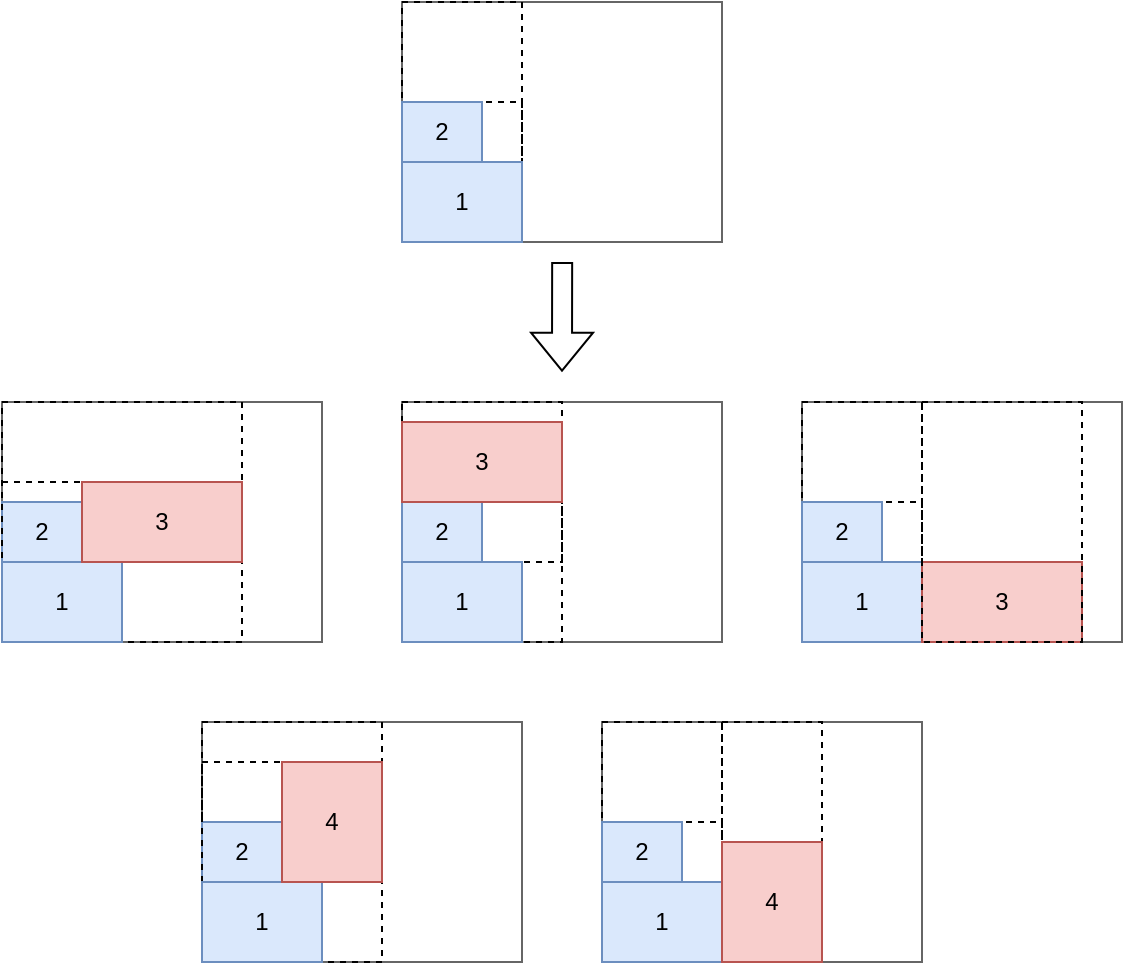 <mxfile version="14.5.1" type="device"><diagram name="Page-1" id="02KkKBvZYiK5bZEBiGTV"><mxGraphModel dx="1086" dy="806" grid="1" gridSize="10" guides="1" tooltips="1" connect="1" arrows="1" fold="1" page="1" pageScale="1" pageWidth="827" pageHeight="1169" math="0" shadow="0"><root><mxCell id="0"/><mxCell id="1" parent="0"/><mxCell id="CQNNevvyEcYj0mLTg0n_-9" value="" style="rounded=0;whiteSpace=wrap;html=1;fillColor=none;" vertex="1" parent="1"><mxGeometry x="300" y="480" width="160" height="120" as="geometry"/></mxCell><mxCell id="CQNNevvyEcYj0mLTg0n_-10" value="" style="rounded=0;whiteSpace=wrap;html=1;strokeColor=#666666;fontColor=#333333;fillColor=none;" vertex="1" parent="1"><mxGeometry x="300" y="480" width="160" height="120" as="geometry"/></mxCell><mxCell id="CQNNevvyEcYj0mLTg0n_-6" value="" style="rounded=0;whiteSpace=wrap;html=1;fillColor=none;" vertex="1" parent="1"><mxGeometry x="100" y="480" width="160" height="120" as="geometry"/></mxCell><mxCell id="CQNNevvyEcYj0mLTg0n_-22" value="" style="rounded=0;whiteSpace=wrap;html=1;dashed=1;fillColor=none;" vertex="1" parent="1"><mxGeometry x="360" y="480" width="50" height="120" as="geometry"/></mxCell><mxCell id="5AkJl21SohtviDNOWUPs-58" value="" style="rounded=0;whiteSpace=wrap;html=1;strokeColor=#666666;fontColor=#333333;fillColor=none;" parent="1" vertex="1"><mxGeometry y="320" width="160" height="120" as="geometry"/></mxCell><mxCell id="5AkJl21SohtviDNOWUPs-60" value="" style="rounded=0;whiteSpace=wrap;html=1;dashed=1;fillColor=none;" parent="1" vertex="1"><mxGeometry y="320" width="120" height="120" as="geometry"/></mxCell><mxCell id="5AkJl21SohtviDNOWUPs-62" value="2" style="rounded=0;whiteSpace=wrap;html=1;fillColor=#dae8fc;strokeColor=#6c8ebf;" parent="1" vertex="1"><mxGeometry y="370" width="40" height="30" as="geometry"/></mxCell><mxCell id="5AkJl21SohtviDNOWUPs-70" value="" style="rounded=0;whiteSpace=wrap;html=1;strokeColor=#666666;fontColor=#333333;fillColor=none;" parent="1" vertex="1"><mxGeometry x="200" y="320" width="160" height="120" as="geometry"/></mxCell><mxCell id="5AkJl21SohtviDNOWUPs-72" value="" style="rounded=0;whiteSpace=wrap;html=1;dashed=1;fillColor=none;" parent="1" vertex="1"><mxGeometry x="200" y="320" width="80" height="120" as="geometry"/></mxCell><mxCell id="5AkJl21SohtviDNOWUPs-1" value="" style="rounded=0;whiteSpace=wrap;html=1;fillColor=none;" parent="1" vertex="1"><mxGeometry x="200" y="120" width="160" height="120" as="geometry"/></mxCell><mxCell id="bIdFU6kN4nmyQjjKajAd-1" value="" style="rounded=0;whiteSpace=wrap;html=1;strokeColor=#666666;fontColor=#333333;fillColor=none;" parent="1" vertex="1"><mxGeometry x="200" y="120" width="160" height="120" as="geometry"/></mxCell><mxCell id="5AkJl21SohtviDNOWUPs-27" value="" style="rounded=0;whiteSpace=wrap;html=1;dashed=1;fillColor=none;" parent="1" vertex="1"><mxGeometry x="200" y="170" width="60" height="30" as="geometry"/></mxCell><mxCell id="5AkJl21SohtviDNOWUPs-26" value="" style="rounded=0;whiteSpace=wrap;html=1;dashed=1;fillColor=none;" parent="1" vertex="1"><mxGeometry x="200" y="120" width="60" height="120" as="geometry"/></mxCell><mxCell id="bIdFU6kN4nmyQjjKajAd-2" value="1" style="rounded=0;whiteSpace=wrap;html=1;fillColor=#dae8fc;strokeColor=#6c8ebf;" parent="1" vertex="1"><mxGeometry x="200" y="200" width="60" height="40" as="geometry"/></mxCell><mxCell id="bIdFU6kN4nmyQjjKajAd-3" value="2" style="rounded=0;whiteSpace=wrap;html=1;fillColor=#dae8fc;strokeColor=#6c8ebf;" parent="1" vertex="1"><mxGeometry x="200" y="170" width="40" height="30" as="geometry"/></mxCell><mxCell id="bIdFU6kN4nmyQjjKajAd-44" value="" style="shape=flexArrow;endArrow=classic;html=1;rounded=0;entryX=0.437;entryY=-0.043;entryDx=0;entryDy=0;entryPerimeter=0;" parent="1" edge="1"><mxGeometry width="50" height="50" relative="1" as="geometry"><mxPoint x="280.08" y="250" as="sourcePoint"/><mxPoint x="280.0" y="304.84" as="targetPoint"/></mxGeometry></mxCell><mxCell id="5AkJl21SohtviDNOWUPs-59" value="" style="rounded=0;whiteSpace=wrap;html=1;dashed=1;fillColor=none;" parent="1" vertex="1"><mxGeometry y="360" width="120" height="40" as="geometry"/></mxCell><mxCell id="5AkJl21SohtviDNOWUPs-61" value="1" style="rounded=0;whiteSpace=wrap;html=1;fillColor=#dae8fc;strokeColor=#6c8ebf;" parent="1" vertex="1"><mxGeometry y="400" width="60" height="40" as="geometry"/></mxCell><mxCell id="5AkJl21SohtviDNOWUPs-63" value="" style="rounded=0;whiteSpace=wrap;html=1;fillColor=none;" parent="1" vertex="1"><mxGeometry x="400" y="320" width="160" height="120" as="geometry"/></mxCell><mxCell id="5AkJl21SohtviDNOWUPs-64" value="" style="rounded=0;whiteSpace=wrap;html=1;strokeColor=#666666;fontColor=#333333;fillColor=none;" parent="1" vertex="1"><mxGeometry x="400" y="320" width="160" height="120" as="geometry"/></mxCell><mxCell id="5AkJl21SohtviDNOWUPs-65" value="" style="rounded=0;whiteSpace=wrap;html=1;dashed=1;fillColor=none;" parent="1" vertex="1"><mxGeometry x="400" y="370" width="60" height="30" as="geometry"/></mxCell><mxCell id="5AkJl21SohtviDNOWUPs-66" value="" style="rounded=0;whiteSpace=wrap;html=1;dashed=1;fillColor=none;" parent="1" vertex="1"><mxGeometry x="400" y="320" width="60" height="120" as="geometry"/></mxCell><mxCell id="5AkJl21SohtviDNOWUPs-67" value="1" style="rounded=0;whiteSpace=wrap;html=1;fillColor=#dae8fc;strokeColor=#6c8ebf;" parent="1" vertex="1"><mxGeometry x="400" y="400" width="60" height="40" as="geometry"/></mxCell><mxCell id="5AkJl21SohtviDNOWUPs-68" value="2" style="rounded=0;whiteSpace=wrap;html=1;fillColor=#dae8fc;strokeColor=#6c8ebf;" parent="1" vertex="1"><mxGeometry x="400" y="370" width="40" height="30" as="geometry"/></mxCell><mxCell id="5AkJl21SohtviDNOWUPs-71" value="" style="rounded=0;whiteSpace=wrap;html=1;dashed=1;fillColor=none;" parent="1" vertex="1"><mxGeometry x="200" y="370" width="80" height="30" as="geometry"/></mxCell><mxCell id="5AkJl21SohtviDNOWUPs-73" value="1" style="rounded=0;whiteSpace=wrap;html=1;fillColor=#dae8fc;strokeColor=#6c8ebf;" parent="1" vertex="1"><mxGeometry x="200" y="400" width="60" height="40" as="geometry"/></mxCell><mxCell id="5AkJl21SohtviDNOWUPs-74" value="2" style="rounded=0;whiteSpace=wrap;html=1;fillColor=#dae8fc;strokeColor=#6c8ebf;" parent="1" vertex="1"><mxGeometry x="200" y="370" width="40" height="30" as="geometry"/></mxCell><mxCell id="5AkJl21SohtviDNOWUPs-75" value="3" style="rounded=0;whiteSpace=wrap;html=1;fillColor=#f8cecc;strokeColor=#b85450;" parent="1" vertex="1"><mxGeometry x="200" y="330" width="80" height="40" as="geometry"/></mxCell><mxCell id="5AkJl21SohtviDNOWUPs-76" value="3" style="rounded=0;whiteSpace=wrap;html=1;fillColor=#f8cecc;strokeColor=#b85450;" parent="1" vertex="1"><mxGeometry x="40" y="360" width="80" height="40" as="geometry"/></mxCell><mxCell id="5AkJl21SohtviDNOWUPs-77" value="3" style="rounded=0;whiteSpace=wrap;html=1;fillColor=#f8cecc;strokeColor=#b85450;" parent="1" vertex="1"><mxGeometry x="460" y="400" width="80" height="40" as="geometry"/></mxCell><mxCell id="5AkJl21SohtviDNOWUPs-78" value="" style="rounded=0;whiteSpace=wrap;html=1;dashed=1;fillColor=none;" parent="1" vertex="1"><mxGeometry x="460" y="320" width="80" height="120" as="geometry"/></mxCell><mxCell id="CQNNevvyEcYj0mLTg0n_-1" value="" style="rounded=0;whiteSpace=wrap;html=1;strokeColor=#666666;fontColor=#333333;fillColor=none;" vertex="1" parent="1"><mxGeometry x="100" y="480" width="160" height="120" as="geometry"/></mxCell><mxCell id="CQNNevvyEcYj0mLTg0n_-2" value="" style="rounded=0;whiteSpace=wrap;html=1;dashed=1;fillColor=none;" vertex="1" parent="1"><mxGeometry x="100" y="480" width="90" height="120" as="geometry"/></mxCell><mxCell id="CQNNevvyEcYj0mLTg0n_-3" value="2" style="rounded=0;whiteSpace=wrap;html=1;fillColor=#dae8fc;strokeColor=#6c8ebf;" vertex="1" parent="1"><mxGeometry x="100" y="530" width="40" height="30" as="geometry"/></mxCell><mxCell id="CQNNevvyEcYj0mLTg0n_-7" value="" style="rounded=0;whiteSpace=wrap;html=1;dashed=1;fillColor=none;" vertex="1" parent="1"><mxGeometry x="100" y="500" width="90" height="60" as="geometry"/></mxCell><mxCell id="CQNNevvyEcYj0mLTg0n_-8" value="1" style="rounded=0;whiteSpace=wrap;html=1;fillColor=#dae8fc;strokeColor=#6c8ebf;" vertex="1" parent="1"><mxGeometry x="100" y="560" width="60" height="40" as="geometry"/></mxCell><mxCell id="CQNNevvyEcYj0mLTg0n_-11" value="" style="rounded=0;whiteSpace=wrap;html=1;dashed=1;fillColor=none;" vertex="1" parent="1"><mxGeometry x="300" y="530" width="60" height="30" as="geometry"/></mxCell><mxCell id="CQNNevvyEcYj0mLTg0n_-12" value="" style="rounded=0;whiteSpace=wrap;html=1;dashed=1;fillColor=none;" vertex="1" parent="1"><mxGeometry x="300" y="480" width="60" height="120" as="geometry"/></mxCell><mxCell id="CQNNevvyEcYj0mLTg0n_-13" value="1" style="rounded=0;whiteSpace=wrap;html=1;fillColor=#dae8fc;strokeColor=#6c8ebf;" vertex="1" parent="1"><mxGeometry x="300" y="560" width="60" height="40" as="geometry"/></mxCell><mxCell id="CQNNevvyEcYj0mLTg0n_-14" value="2" style="rounded=0;whiteSpace=wrap;html=1;fillColor=#dae8fc;strokeColor=#6c8ebf;" vertex="1" parent="1"><mxGeometry x="300" y="530" width="40" height="30" as="geometry"/></mxCell><mxCell id="CQNNevvyEcYj0mLTg0n_-20" value="4" style="rounded=0;whiteSpace=wrap;html=1;fillColor=#f8cecc;strokeColor=#b85450;" vertex="1" parent="1"><mxGeometry x="140" y="500" width="50" height="60" as="geometry"/></mxCell><mxCell id="CQNNevvyEcYj0mLTg0n_-23" value="4" style="rounded=0;whiteSpace=wrap;html=1;fillColor=#f8cecc;strokeColor=#b85450;" vertex="1" parent="1"><mxGeometry x="360" y="540" width="50" height="60" as="geometry"/></mxCell></root></mxGraphModel></diagram></mxfile>